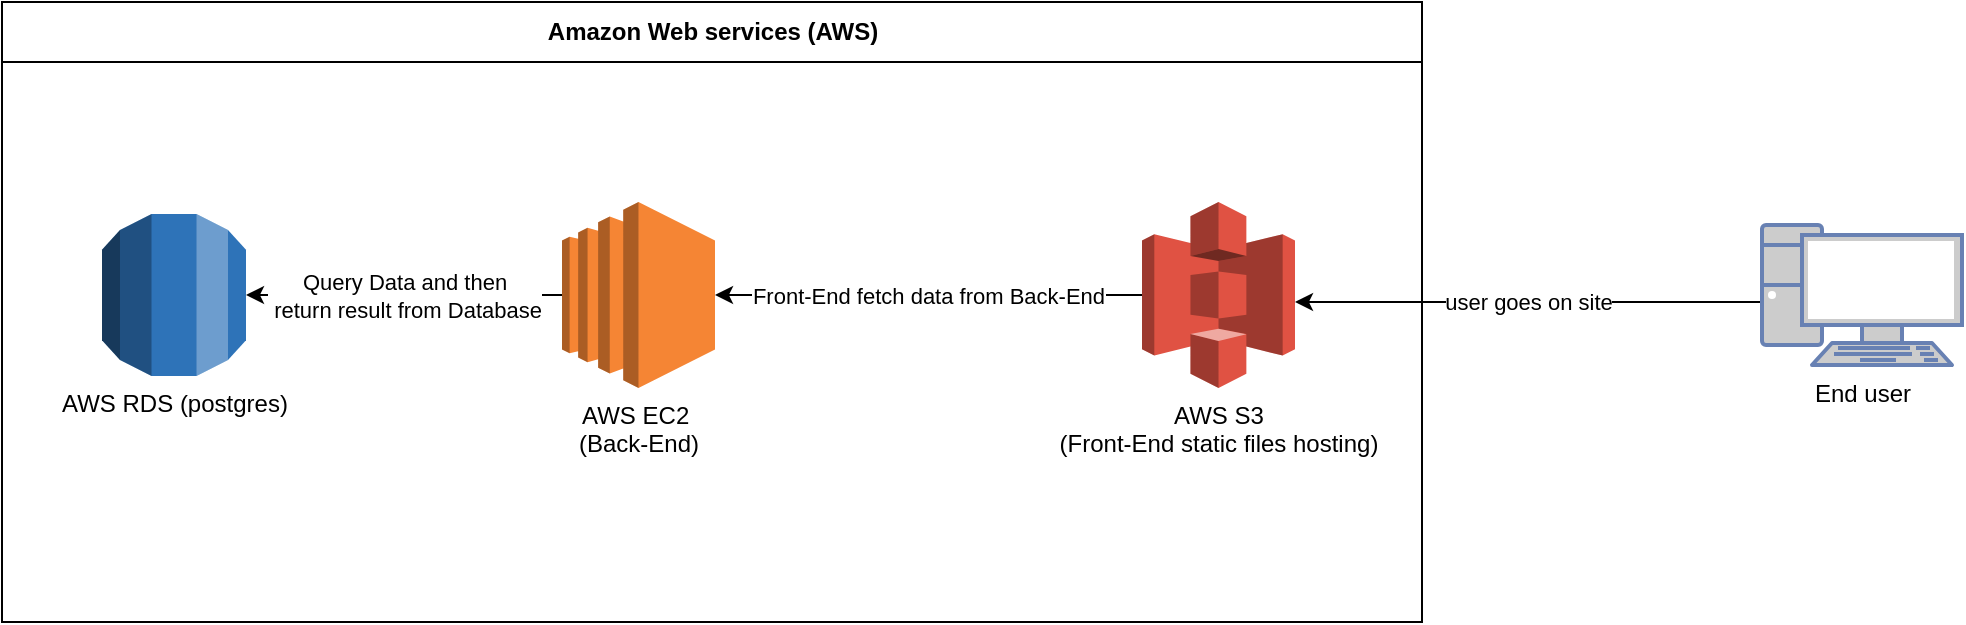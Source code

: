<mxfile version="20.7.4" type="device"><diagram id="i4p_kxPh2wAkBDXGRj1d" name="Page-1"><mxGraphModel dx="1510" dy="350" grid="1" gridSize="10" guides="1" tooltips="1" connect="1" arrows="1" fold="1" page="1" pageScale="1" pageWidth="827" pageHeight="1169" math="0" shadow="0"><root><mxCell id="0"/><mxCell id="1" parent="0"/><mxCell id="jxsaD2wwA5RlPXMWj3-X-10" value="user goes on site" style="edgeStyle=orthogonalEdgeStyle;rounded=0;orthogonalLoop=1;jettySize=auto;html=1;" edge="1" parent="1" source="jxsaD2wwA5RlPXMWj3-X-1" target="jxsaD2wwA5RlPXMWj3-X-3"><mxGeometry relative="1" as="geometry"><mxPoint x="630" y="375.0" as="targetPoint"/><Array as="points"><mxPoint x="630" y="370"/><mxPoint x="630" y="370"/></Array></mxGeometry></mxCell><mxCell id="jxsaD2wwA5RlPXMWj3-X-1" value="&lt;font color=&quot;#000000&quot;&gt;End user&lt;/font&gt;" style="fontColor=#0066CC;verticalAlign=top;verticalLabelPosition=bottom;labelPosition=center;align=center;html=1;outlineConnect=0;fillColor=#CCCCCC;strokeColor=#6881B3;gradientColor=none;gradientDirection=north;strokeWidth=2;shape=mxgraph.networks.pc;" vertex="1" parent="1"><mxGeometry x="850" y="331.5" width="100" height="70" as="geometry"/></mxCell><mxCell id="jxsaD2wwA5RlPXMWj3-X-4" value="Amazon Web services (AWS)" style="swimlane;fontStyle=1;align=center;horizontal=1;startSize=30;collapsible=0;html=1;" vertex="1" parent="1"><mxGeometry x="-30" y="220" width="710" height="310" as="geometry"/></mxCell><mxCell id="jxsaD2wwA5RlPXMWj3-X-11" value="Front-End fetch data from Back-End" style="edgeStyle=orthogonalEdgeStyle;rounded=0;orthogonalLoop=1;jettySize=auto;html=1;" edge="1" parent="jxsaD2wwA5RlPXMWj3-X-4" source="jxsaD2wwA5RlPXMWj3-X-3" target="jxsaD2wwA5RlPXMWj3-X-8"><mxGeometry relative="1" as="geometry"/></mxCell><mxCell id="jxsaD2wwA5RlPXMWj3-X-3" value="AWS S3 &lt;br&gt;(Front-End static files hosting)" style="outlineConnect=0;dashed=0;verticalLabelPosition=bottom;verticalAlign=top;align=center;html=1;shape=mxgraph.aws3.s3;fillColor=#E05243;gradientColor=none;" vertex="1" parent="jxsaD2wwA5RlPXMWj3-X-4"><mxGeometry x="570" y="100" width="76.5" height="93" as="geometry"/></mxCell><mxCell id="jxsaD2wwA5RlPXMWj3-X-13" value="Query Data and then&lt;br&gt;&amp;nbsp;return result from Database" style="edgeStyle=orthogonalEdgeStyle;rounded=0;orthogonalLoop=1;jettySize=auto;html=1;fontColor=#000;" edge="1" parent="jxsaD2wwA5RlPXMWj3-X-4" source="jxsaD2wwA5RlPXMWj3-X-8" target="jxsaD2wwA5RlPXMWj3-X-12"><mxGeometry relative="1" as="geometry"/></mxCell><mxCell id="jxsaD2wwA5RlPXMWj3-X-8" value="AWS EC2&amp;nbsp;&lt;br&gt;(Back-End)" style="outlineConnect=0;dashed=0;verticalLabelPosition=bottom;verticalAlign=top;align=center;html=1;shape=mxgraph.aws3.ec2;fillColor=#F58534;gradientColor=none;" vertex="1" parent="jxsaD2wwA5RlPXMWj3-X-4"><mxGeometry x="280" y="100" width="76.5" height="93" as="geometry"/></mxCell><mxCell id="jxsaD2wwA5RlPXMWj3-X-12" value="AWS RDS (postgres)" style="outlineConnect=0;dashed=0;verticalLabelPosition=bottom;verticalAlign=top;align=center;html=1;shape=mxgraph.aws3.rds;fillColor=#2E73B8;gradientColor=none;fontColor=#000;" vertex="1" parent="jxsaD2wwA5RlPXMWj3-X-4"><mxGeometry x="50" y="106" width="72" height="81" as="geometry"/></mxCell></root></mxGraphModel></diagram></mxfile>